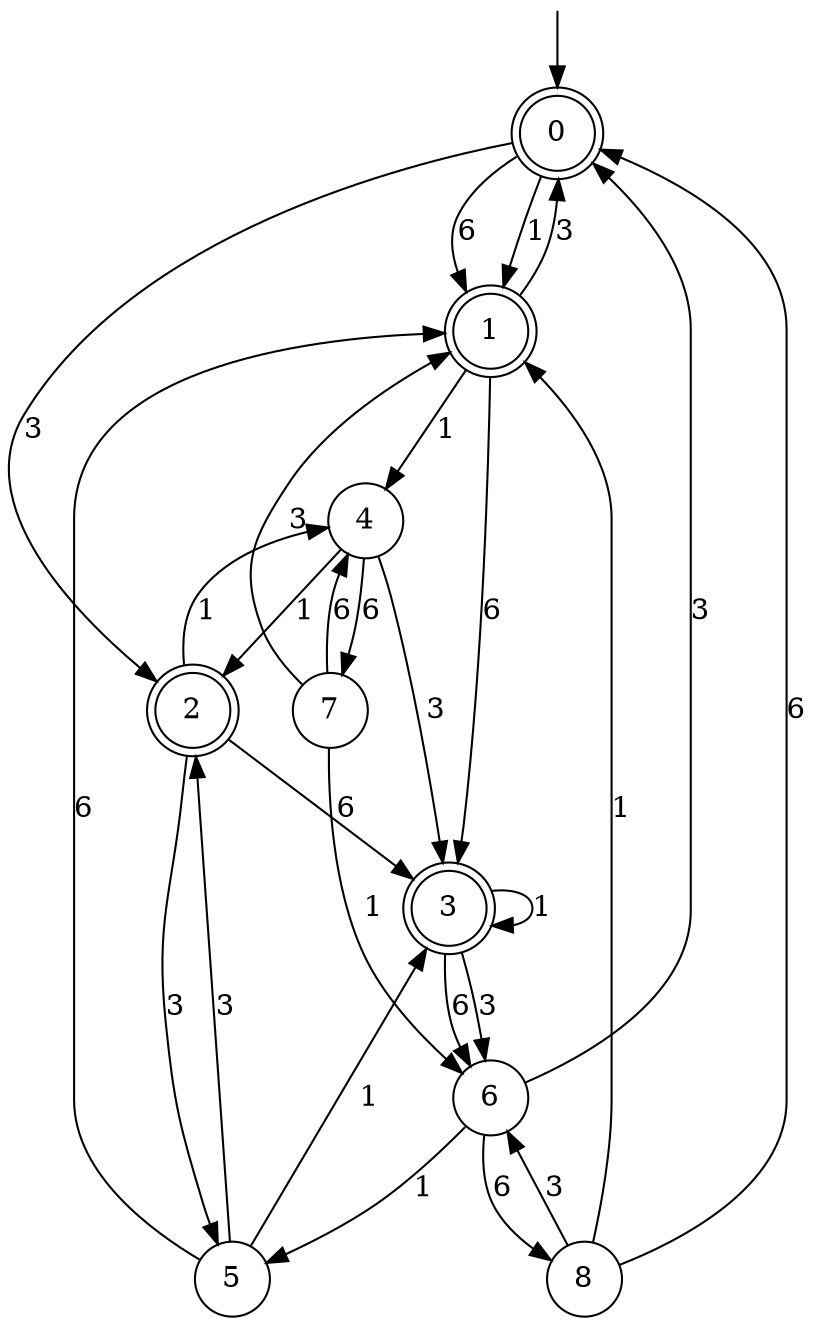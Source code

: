 digraph g {

	s0 [shape="doublecircle" label="0"];
	s1 [shape="doublecircle" label="1"];
	s2 [shape="doublecircle" label="2"];
	s3 [shape="doublecircle" label="3"];
	s4 [shape="circle" label="4"];
	s5 [shape="circle" label="5"];
	s6 [shape="circle" label="6"];
	s7 [shape="circle" label="7"];
	s8 [shape="circle" label="8"];
	s0 -> s1 [label="6"];
	s0 -> s1 [label="1"];
	s0 -> s2 [label="3"];
	s1 -> s3 [label="6"];
	s1 -> s4 [label="1"];
	s1 -> s0 [label="3"];
	s2 -> s3 [label="6"];
	s2 -> s4 [label="1"];
	s2 -> s5 [label="3"];
	s3 -> s6 [label="6"];
	s3 -> s3 [label="1"];
	s3 -> s6 [label="3"];
	s4 -> s7 [label="6"];
	s4 -> s2 [label="1"];
	s4 -> s3 [label="3"];
	s5 -> s1 [label="6"];
	s5 -> s3 [label="1"];
	s5 -> s2 [label="3"];
	s6 -> s8 [label="6"];
	s6 -> s5 [label="1"];
	s6 -> s0 [label="3"];
	s7 -> s4 [label="6"];
	s7 -> s6 [label="1"];
	s7 -> s1 [label="3"];
	s8 -> s0 [label="6"];
	s8 -> s1 [label="1"];
	s8 -> s6 [label="3"];

__start0 [label="" shape="none" width="0" height="0"];
__start0 -> s0;

}
